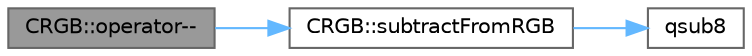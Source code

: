 digraph "CRGB::operator--"
{
 // LATEX_PDF_SIZE
  bgcolor="transparent";
  edge [fontname=Helvetica,fontsize=10,labelfontname=Helvetica,labelfontsize=10];
  node [fontname=Helvetica,fontsize=10,shape=box,height=0.2,width=0.4];
  rankdir="LR";
  Node1 [id="Node000001",label="CRGB::operator--",height=0.2,width=0.4,color="gray40", fillcolor="grey60", style="filled", fontcolor="black",tooltip="Subtract a constant of '1' from each channel, saturating at 0x00."];
  Node1 -> Node2 [id="edge1_Node000001_Node000002",color="steelblue1",style="solid",tooltip=" "];
  Node2 [id="Node000002",label="CRGB::subtractFromRGB",height=0.2,width=0.4,color="grey40", fillcolor="white", style="filled",URL="$db/d87/group___pixel_types.html#a986ac62988523a4371f8f90cf844924d",tooltip="Subtract a constant from each channel, saturating at 0x00."];
  Node2 -> Node3 [id="edge2_Node000002_Node000003",color="steelblue1",style="solid",tooltip=" "];
  Node3 [id="Node000003",label="qsub8",height=0.2,width=0.4,color="grey40", fillcolor="white", style="filled",URL="$d5/d98/group___math.html#gae261576a4c8155d6c0ba8615b2d2ecb3",tooltip="Subtract one byte from another, saturating at 0x00."];
}
